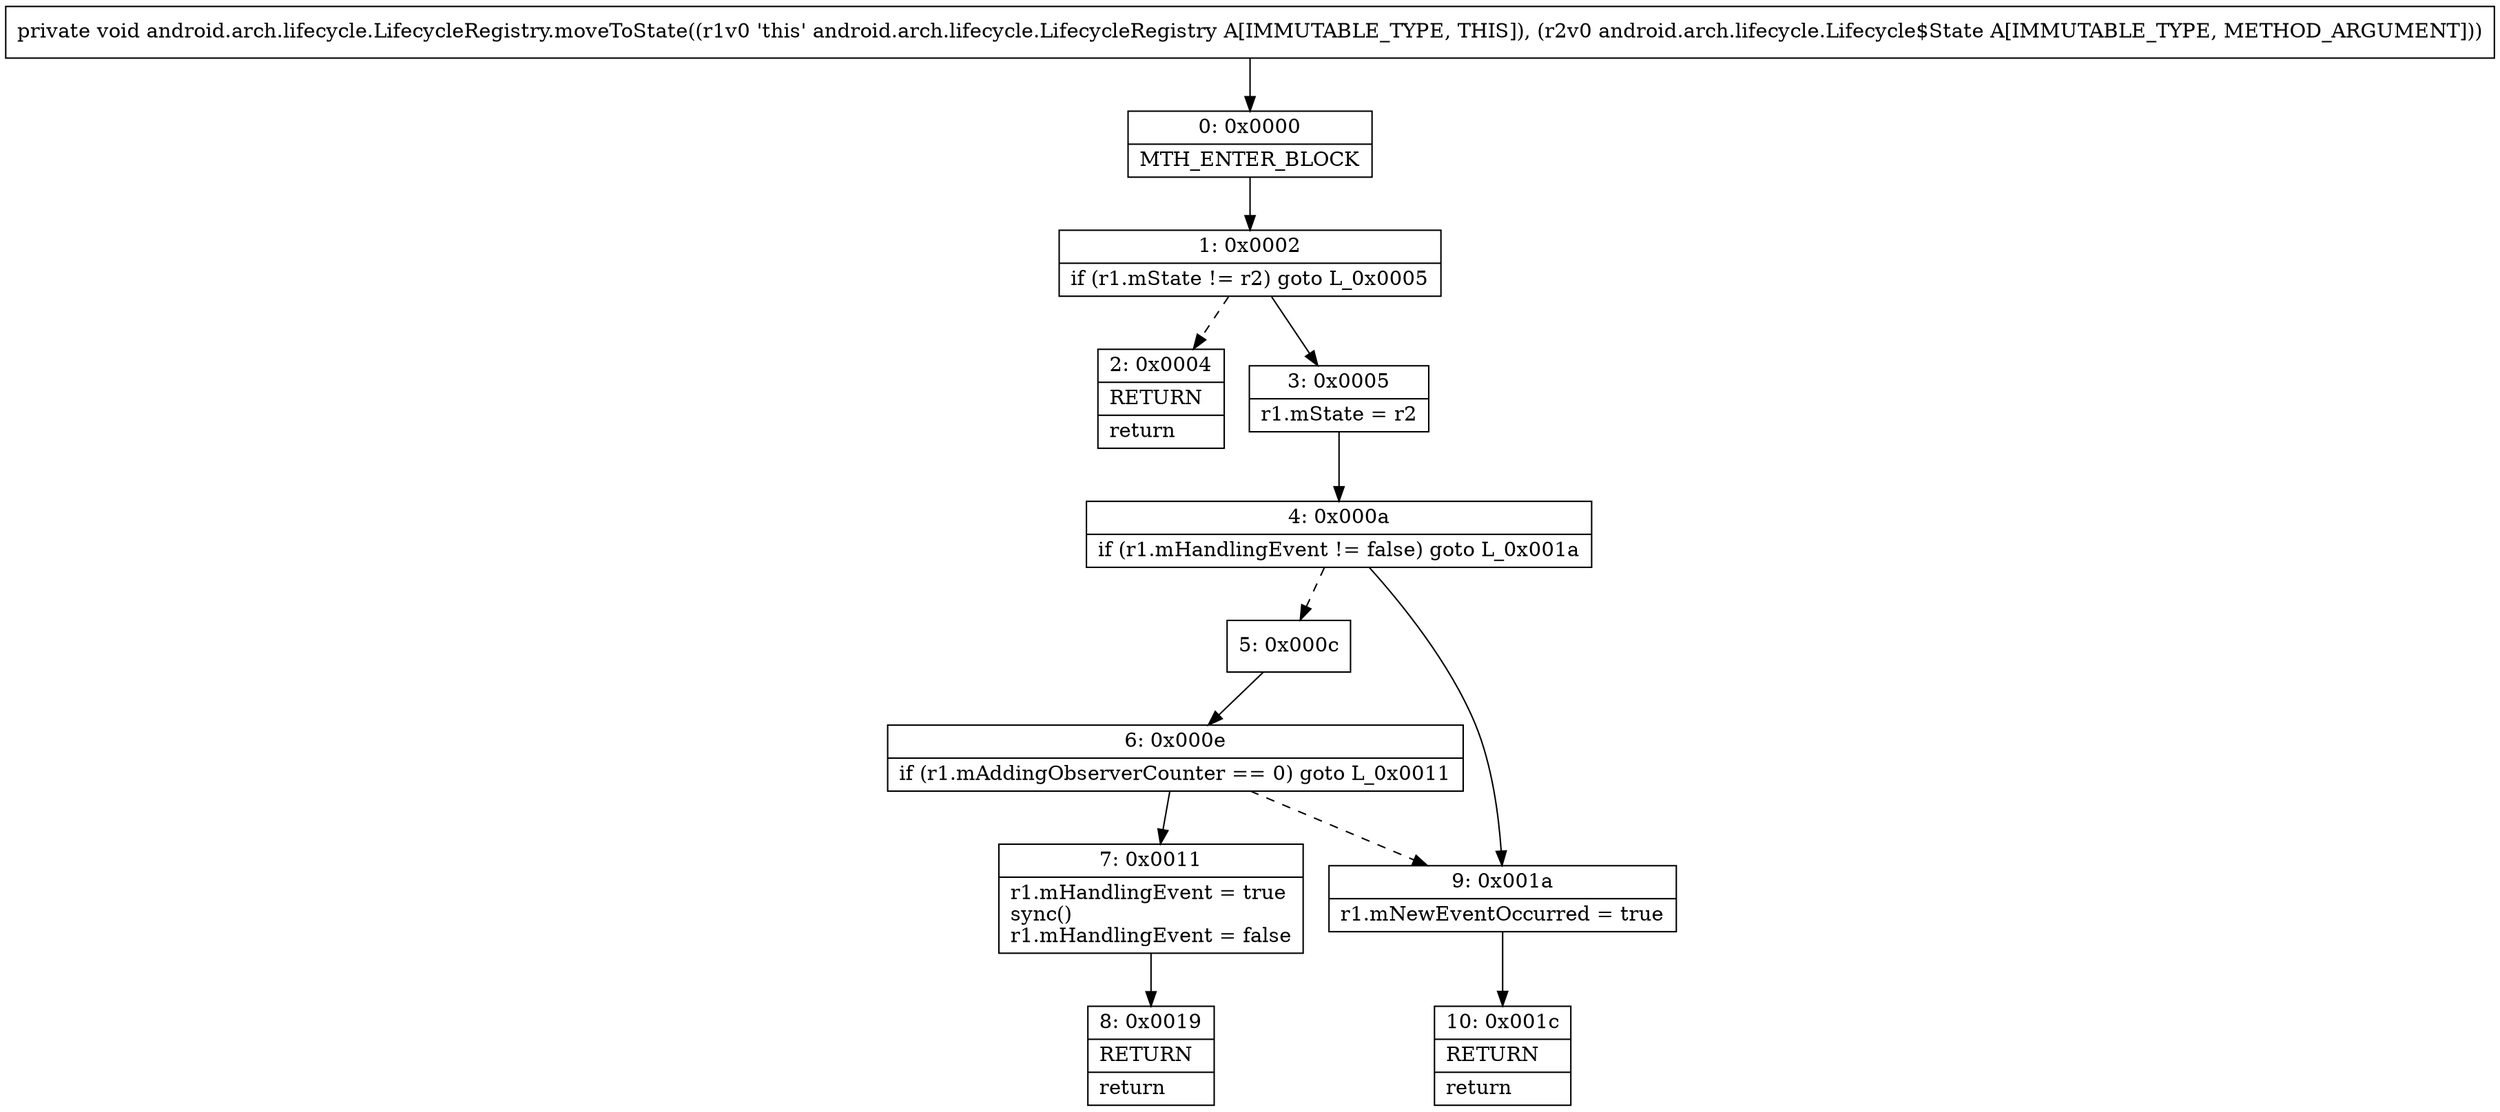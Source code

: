 digraph "CFG forandroid.arch.lifecycle.LifecycleRegistry.moveToState(Landroid\/arch\/lifecycle\/Lifecycle$State;)V" {
Node_0 [shape=record,label="{0\:\ 0x0000|MTH_ENTER_BLOCK\l}"];
Node_1 [shape=record,label="{1\:\ 0x0002|if (r1.mState != r2) goto L_0x0005\l}"];
Node_2 [shape=record,label="{2\:\ 0x0004|RETURN\l|return\l}"];
Node_3 [shape=record,label="{3\:\ 0x0005|r1.mState = r2\l}"];
Node_4 [shape=record,label="{4\:\ 0x000a|if (r1.mHandlingEvent != false) goto L_0x001a\l}"];
Node_5 [shape=record,label="{5\:\ 0x000c}"];
Node_6 [shape=record,label="{6\:\ 0x000e|if (r1.mAddingObserverCounter == 0) goto L_0x0011\l}"];
Node_7 [shape=record,label="{7\:\ 0x0011|r1.mHandlingEvent = true\lsync()\lr1.mHandlingEvent = false\l}"];
Node_8 [shape=record,label="{8\:\ 0x0019|RETURN\l|return\l}"];
Node_9 [shape=record,label="{9\:\ 0x001a|r1.mNewEventOccurred = true\l}"];
Node_10 [shape=record,label="{10\:\ 0x001c|RETURN\l|return\l}"];
MethodNode[shape=record,label="{private void android.arch.lifecycle.LifecycleRegistry.moveToState((r1v0 'this' android.arch.lifecycle.LifecycleRegistry A[IMMUTABLE_TYPE, THIS]), (r2v0 android.arch.lifecycle.Lifecycle$State A[IMMUTABLE_TYPE, METHOD_ARGUMENT])) }"];
MethodNode -> Node_0;
Node_0 -> Node_1;
Node_1 -> Node_2[style=dashed];
Node_1 -> Node_3;
Node_3 -> Node_4;
Node_4 -> Node_5[style=dashed];
Node_4 -> Node_9;
Node_5 -> Node_6;
Node_6 -> Node_7;
Node_6 -> Node_9[style=dashed];
Node_7 -> Node_8;
Node_9 -> Node_10;
}

